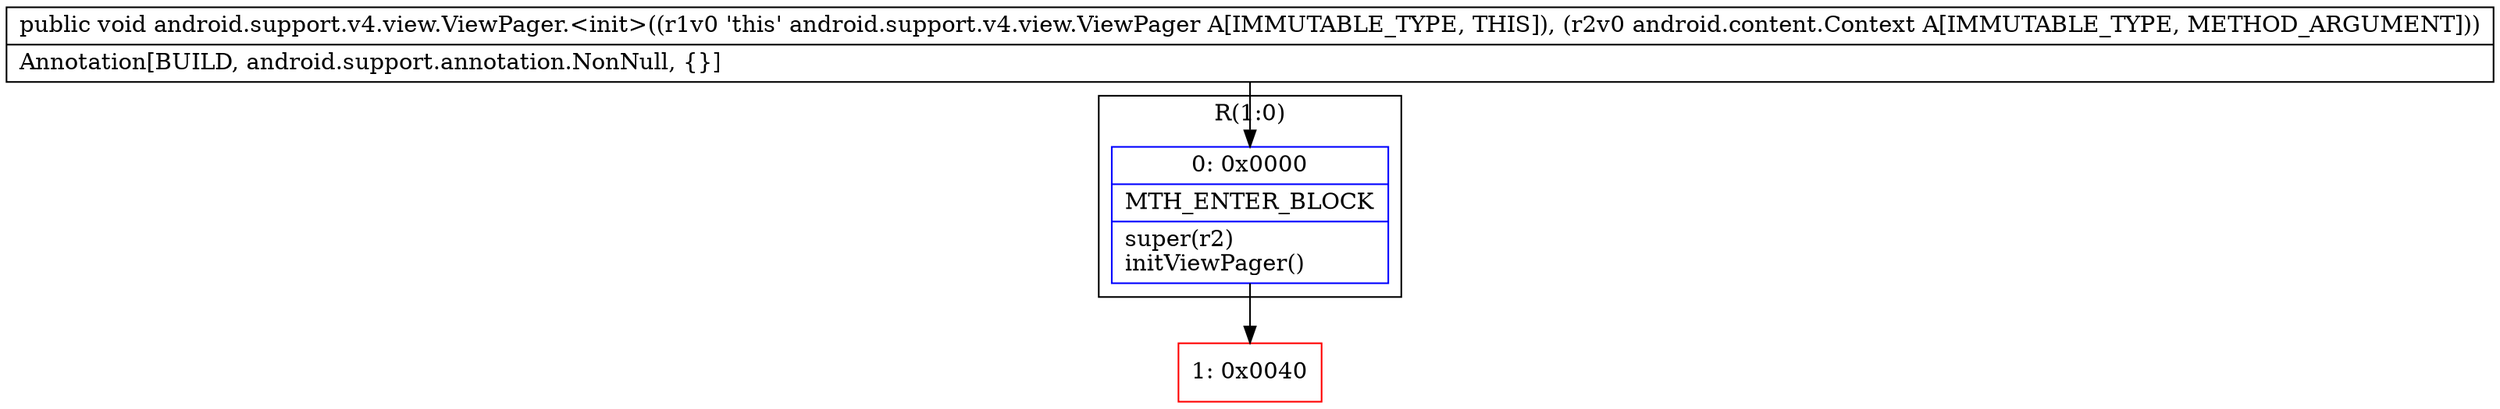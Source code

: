 digraph "CFG forandroid.support.v4.view.ViewPager.\<init\>(Landroid\/content\/Context;)V" {
subgraph cluster_Region_720363468 {
label = "R(1:0)";
node [shape=record,color=blue];
Node_0 [shape=record,label="{0\:\ 0x0000|MTH_ENTER_BLOCK\l|super(r2)\linitViewPager()\l}"];
}
Node_1 [shape=record,color=red,label="{1\:\ 0x0040}"];
MethodNode[shape=record,label="{public void android.support.v4.view.ViewPager.\<init\>((r1v0 'this' android.support.v4.view.ViewPager A[IMMUTABLE_TYPE, THIS]), (r2v0 android.content.Context A[IMMUTABLE_TYPE, METHOD_ARGUMENT]))  | Annotation[BUILD, android.support.annotation.NonNull, \{\}]\l}"];
MethodNode -> Node_0;
Node_0 -> Node_1;
}

